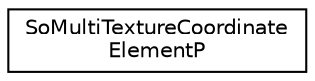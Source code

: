 digraph "Graphical Class Hierarchy"
{
 // LATEX_PDF_SIZE
  edge [fontname="Helvetica",fontsize="10",labelfontname="Helvetica",labelfontsize="10"];
  node [fontname="Helvetica",fontsize="10",shape=record];
  rankdir="LR";
  Node0 [label="SoMultiTextureCoordinate\lElementP",height=0.2,width=0.4,color="black", fillcolor="white", style="filled",URL="$classSoMultiTextureCoordinateElementP.html",tooltip=" "];
}
